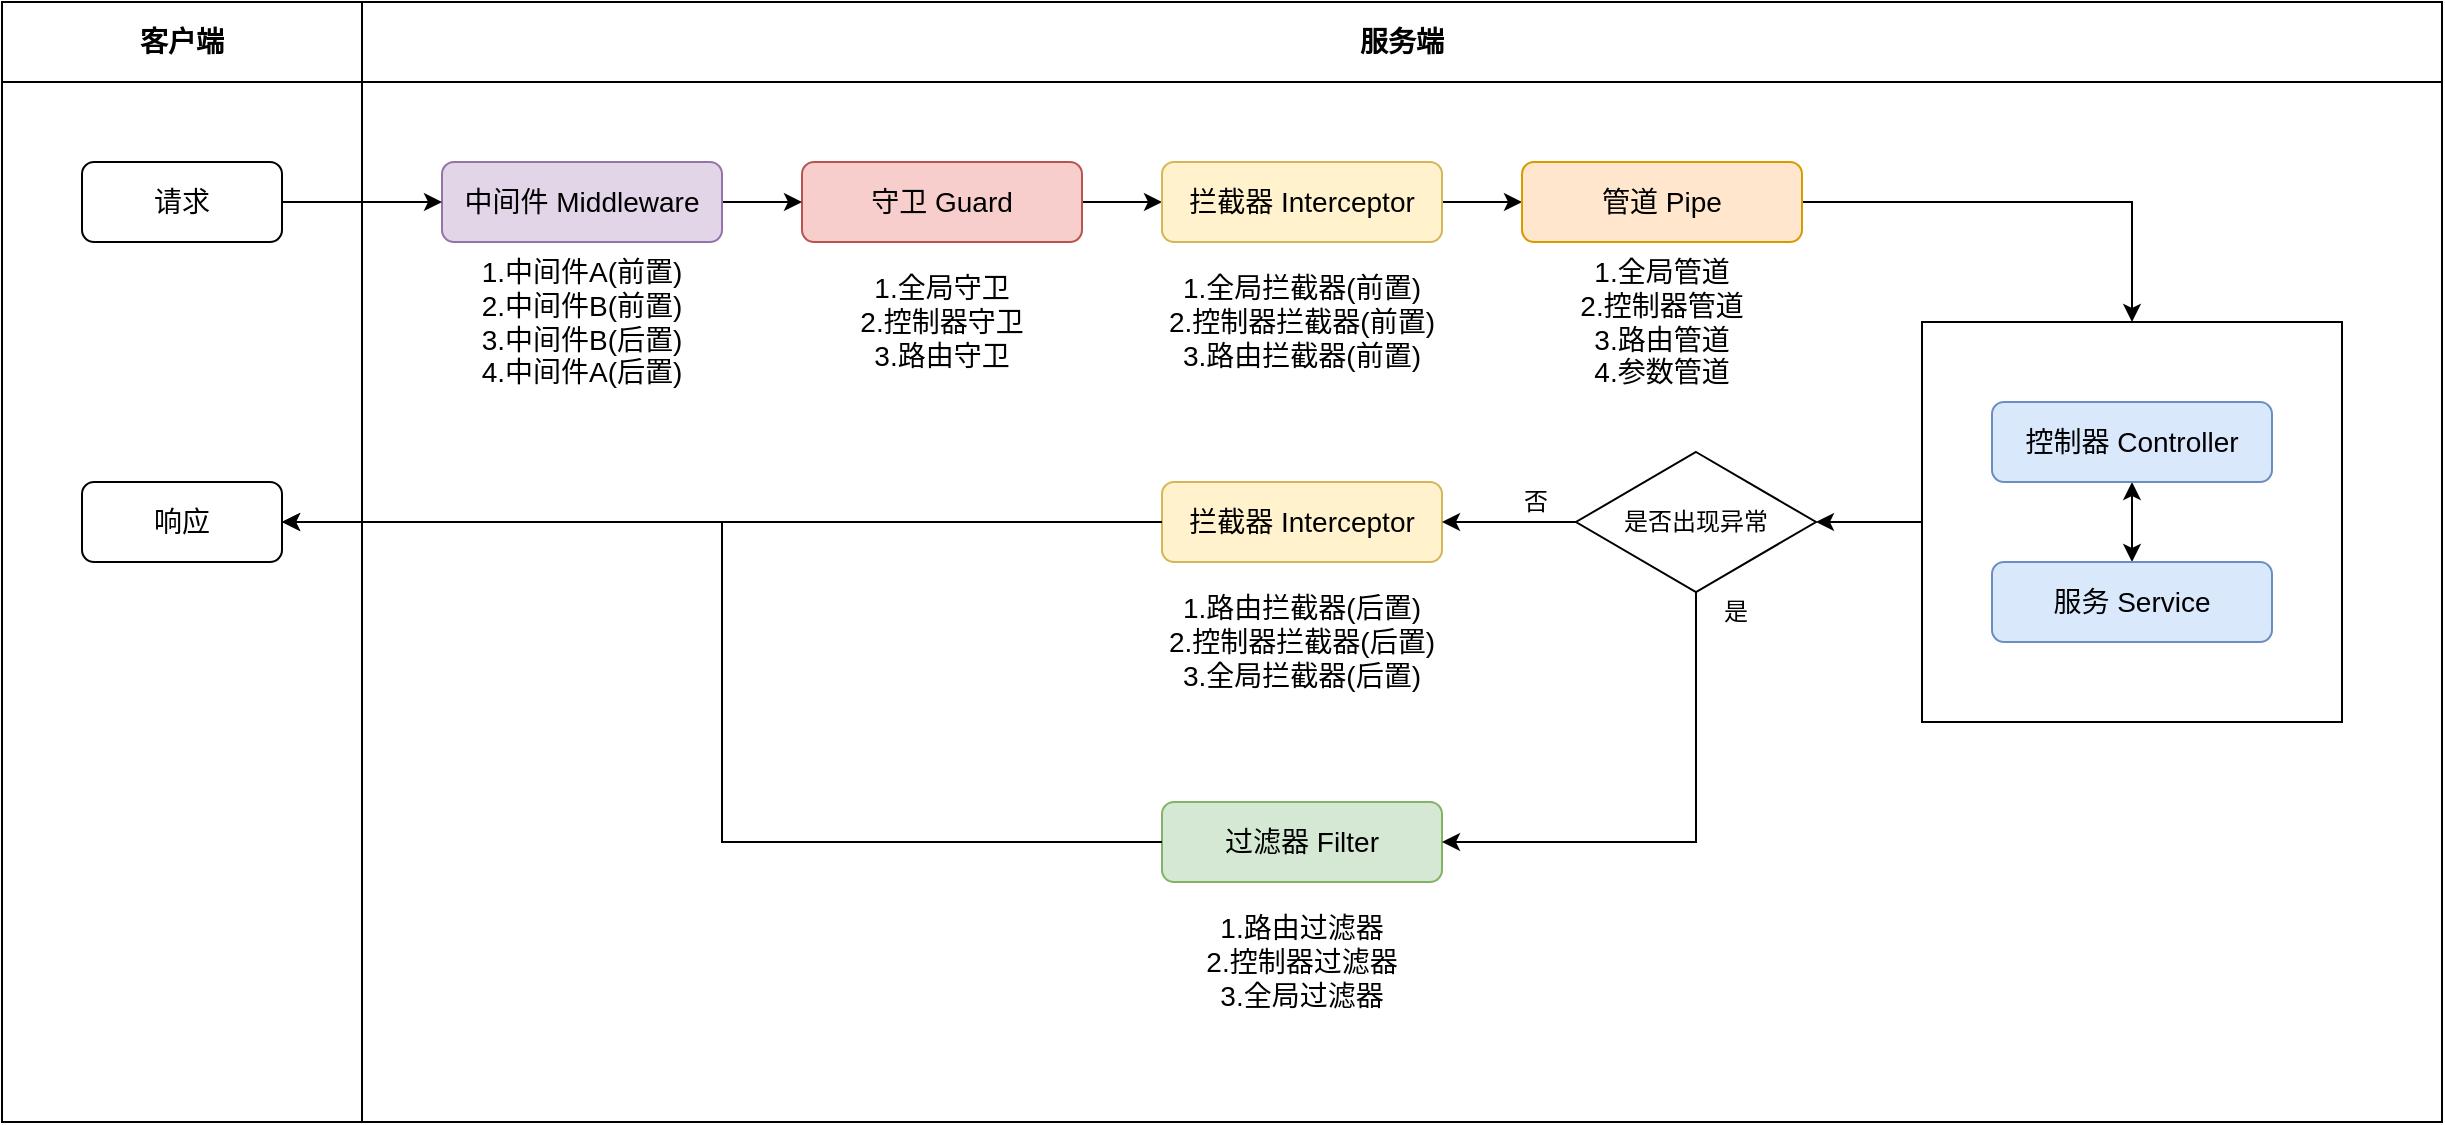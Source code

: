 <mxfile version="21.2.8" type="device">
  <diagram name="组件生命周期" id="w2PGsII3Qyh6_Afz6h3y">
    <mxGraphModel dx="1211" dy="693" grid="1" gridSize="10" guides="1" tooltips="1" connect="1" arrows="1" fold="1" page="1" pageScale="1" pageWidth="827" pageHeight="1169" math="0" shadow="0">
      <root>
        <mxCell id="0" />
        <mxCell id="1" parent="0" />
        <mxCell id="qWam_d40jL7fghSu2JPW-1" value="客户端" style="swimlane;whiteSpace=wrap;html=1;fontSize=14;startSize=40;" parent="1" vertex="1">
          <mxGeometry x="100" y="120" width="180" height="560" as="geometry" />
        </mxCell>
        <mxCell id="MU27MwdExiUZH9iUMWDe-1" value="请求" style="rounded=1;whiteSpace=wrap;html=1;fontSize=14;" parent="qWam_d40jL7fghSu2JPW-1" vertex="1">
          <mxGeometry x="40" y="80" width="100" height="40" as="geometry" />
        </mxCell>
        <mxCell id="MU27MwdExiUZH9iUMWDe-2" value="响应" style="rounded=1;whiteSpace=wrap;html=1;fontSize=14;" parent="qWam_d40jL7fghSu2JPW-1" vertex="1">
          <mxGeometry x="40" y="240" width="100" height="40" as="geometry" />
        </mxCell>
        <mxCell id="MU27MwdExiUZH9iUMWDe-3" value="服务端" style="swimlane;whiteSpace=wrap;html=1;fontSize=14;startSize=40;" parent="1" vertex="1">
          <mxGeometry x="280" y="120" width="1040" height="560" as="geometry" />
        </mxCell>
        <mxCell id="MU27MwdExiUZH9iUMWDe-12" style="edgeStyle=orthogonalEdgeStyle;rounded=0;orthogonalLoop=1;jettySize=auto;html=1;exitX=1;exitY=0.5;exitDx=0;exitDy=0;entryX=0;entryY=0.5;entryDx=0;entryDy=0;" parent="MU27MwdExiUZH9iUMWDe-3" source="MU27MwdExiUZH9iUMWDe-4" target="MU27MwdExiUZH9iUMWDe-5" edge="1">
          <mxGeometry relative="1" as="geometry" />
        </mxCell>
        <mxCell id="MU27MwdExiUZH9iUMWDe-4" value="守卫&amp;nbsp;Guard" style="rounded=1;whiteSpace=wrap;html=1;fontSize=14;fillColor=#f8cecc;strokeColor=#b85450;" parent="MU27MwdExiUZH9iUMWDe-3" vertex="1">
          <mxGeometry x="220" y="80" width="140" height="40" as="geometry" />
        </mxCell>
        <mxCell id="MU27MwdExiUZH9iUMWDe-13" style="edgeStyle=orthogonalEdgeStyle;rounded=0;orthogonalLoop=1;jettySize=auto;html=1;exitX=1;exitY=0.5;exitDx=0;exitDy=0;entryX=0;entryY=0.5;entryDx=0;entryDy=0;" parent="MU27MwdExiUZH9iUMWDe-3" source="MU27MwdExiUZH9iUMWDe-5" target="MU27MwdExiUZH9iUMWDe-6" edge="1">
          <mxGeometry relative="1" as="geometry" />
        </mxCell>
        <mxCell id="MU27MwdExiUZH9iUMWDe-5" value="拦截器 Interceptor" style="rounded=1;whiteSpace=wrap;html=1;fontSize=14;fillColor=#fff2cc;strokeColor=#d6b656;" parent="MU27MwdExiUZH9iUMWDe-3" vertex="1">
          <mxGeometry x="400" y="80" width="140" height="40" as="geometry" />
        </mxCell>
        <mxCell id="MU27MwdExiUZH9iUMWDe-26" style="edgeStyle=orthogonalEdgeStyle;rounded=0;orthogonalLoop=1;jettySize=auto;html=1;exitX=1;exitY=0.5;exitDx=0;exitDy=0;entryX=0.5;entryY=0;entryDx=0;entryDy=0;" parent="MU27MwdExiUZH9iUMWDe-3" source="MU27MwdExiUZH9iUMWDe-6" target="MU27MwdExiUZH9iUMWDe-19" edge="1">
          <mxGeometry relative="1" as="geometry" />
        </mxCell>
        <mxCell id="MU27MwdExiUZH9iUMWDe-6" value="管道 Pipe" style="rounded=1;whiteSpace=wrap;html=1;fontSize=14;fillColor=#ffe6cc;strokeColor=#d79b00;" parent="MU27MwdExiUZH9iUMWDe-3" vertex="1">
          <mxGeometry x="580" y="80" width="140" height="40" as="geometry" />
        </mxCell>
        <mxCell id="MU27MwdExiUZH9iUMWDe-9" value="拦截器 Interceptor" style="rounded=1;whiteSpace=wrap;html=1;fontSize=14;fillColor=#fff2cc;strokeColor=#d6b656;" parent="MU27MwdExiUZH9iUMWDe-3" vertex="1">
          <mxGeometry x="400" y="240" width="140" height="40" as="geometry" />
        </mxCell>
        <mxCell id="MU27MwdExiUZH9iUMWDe-10" value="过滤器 Filter" style="rounded=1;whiteSpace=wrap;html=1;fontSize=14;fillColor=#d5e8d4;strokeColor=#82b366;" parent="MU27MwdExiUZH9iUMWDe-3" vertex="1">
          <mxGeometry x="400" y="400" width="140" height="40" as="geometry" />
        </mxCell>
        <mxCell id="MU27MwdExiUZH9iUMWDe-31" style="edgeStyle=orthogonalEdgeStyle;rounded=0;orthogonalLoop=1;jettySize=auto;html=1;exitX=0;exitY=0.5;exitDx=0;exitDy=0;entryX=1;entryY=0.5;entryDx=0;entryDy=0;" parent="MU27MwdExiUZH9iUMWDe-3" source="MU27MwdExiUZH9iUMWDe-19" target="MU27MwdExiUZH9iUMWDe-30" edge="1">
          <mxGeometry relative="1" as="geometry" />
        </mxCell>
        <mxCell id="MU27MwdExiUZH9iUMWDe-19" value="" style="rounded=0;whiteSpace=wrap;html=1;fillColor=none;" parent="MU27MwdExiUZH9iUMWDe-3" vertex="1">
          <mxGeometry x="780" y="160" width="210" height="200" as="geometry" />
        </mxCell>
        <mxCell id="MU27MwdExiUZH9iUMWDe-22" style="edgeStyle=orthogonalEdgeStyle;rounded=0;orthogonalLoop=1;jettySize=auto;html=1;exitX=0.5;exitY=1;exitDx=0;exitDy=0;entryX=0.5;entryY=0;entryDx=0;entryDy=0;startArrow=classic;startFill=1;" parent="MU27MwdExiUZH9iUMWDe-3" source="MU27MwdExiUZH9iUMWDe-7" target="MU27MwdExiUZH9iUMWDe-8" edge="1">
          <mxGeometry relative="1" as="geometry" />
        </mxCell>
        <mxCell id="MU27MwdExiUZH9iUMWDe-7" value="控制器 Controller" style="rounded=1;whiteSpace=wrap;html=1;fontSize=14;fillColor=#dae8fc;strokeColor=#6c8ebf;" parent="MU27MwdExiUZH9iUMWDe-3" vertex="1">
          <mxGeometry x="815" y="200" width="140" height="40" as="geometry" />
        </mxCell>
        <mxCell id="MU27MwdExiUZH9iUMWDe-8" value="服务 Service" style="rounded=1;whiteSpace=wrap;html=1;fontSize=14;fillColor=#dae8fc;strokeColor=#6c8ebf;" parent="MU27MwdExiUZH9iUMWDe-3" vertex="1">
          <mxGeometry x="815" y="280" width="140" height="40" as="geometry" />
        </mxCell>
        <mxCell id="MU27MwdExiUZH9iUMWDe-32" style="edgeStyle=orthogonalEdgeStyle;rounded=0;orthogonalLoop=1;jettySize=auto;html=1;exitX=0;exitY=0.5;exitDx=0;exitDy=0;entryX=1;entryY=0.5;entryDx=0;entryDy=0;" parent="MU27MwdExiUZH9iUMWDe-3" source="MU27MwdExiUZH9iUMWDe-30" target="MU27MwdExiUZH9iUMWDe-9" edge="1">
          <mxGeometry relative="1" as="geometry" />
        </mxCell>
        <mxCell id="MU27MwdExiUZH9iUMWDe-33" style="edgeStyle=orthogonalEdgeStyle;rounded=0;orthogonalLoop=1;jettySize=auto;html=1;exitX=0.5;exitY=1;exitDx=0;exitDy=0;entryX=1;entryY=0.5;entryDx=0;entryDy=0;" parent="MU27MwdExiUZH9iUMWDe-3" source="MU27MwdExiUZH9iUMWDe-30" target="MU27MwdExiUZH9iUMWDe-10" edge="1">
          <mxGeometry relative="1" as="geometry" />
        </mxCell>
        <mxCell id="MU27MwdExiUZH9iUMWDe-30" value="是否出现异常" style="rhombus;whiteSpace=wrap;html=1;" parent="MU27MwdExiUZH9iUMWDe-3" vertex="1">
          <mxGeometry x="607" y="225" width="120" height="70" as="geometry" />
        </mxCell>
        <mxCell id="MU27MwdExiUZH9iUMWDe-35" value="是" style="text;html=1;strokeColor=none;fillColor=none;align=center;verticalAlign=middle;whiteSpace=wrap;rounded=0;" parent="MU27MwdExiUZH9iUMWDe-3" vertex="1">
          <mxGeometry x="667" y="295" width="40" height="20" as="geometry" />
        </mxCell>
        <mxCell id="MU27MwdExiUZH9iUMWDe-36" value="否" style="text;html=1;strokeColor=none;fillColor=none;align=center;verticalAlign=middle;whiteSpace=wrap;rounded=0;" parent="MU27MwdExiUZH9iUMWDe-3" vertex="1">
          <mxGeometry x="567" y="240" width="40" height="20" as="geometry" />
        </mxCell>
        <mxCell id="MU27MwdExiUZH9iUMWDe-37" value="&lt;div style=&quot;font-size: 14px;&quot;&gt;&lt;span style=&quot;background-color: initial; font-size: 14px;&quot;&gt;1.全局守卫&lt;/span&gt;&lt;br style=&quot;font-size: 14px;&quot;&gt;&lt;/div&gt;&lt;div style=&quot;font-size: 14px;&quot;&gt;&lt;span style=&quot;background-color: initial; font-size: 14px;&quot;&gt;2.控制器守卫&lt;/span&gt;&lt;/div&gt;&lt;div style=&quot;font-size: 14px;&quot;&gt;&lt;span style=&quot;background-color: initial; font-size: 14px;&quot;&gt;3.路由守卫&lt;/span&gt;&lt;/div&gt;" style="text;html=1;strokeColor=none;fillColor=none;align=center;verticalAlign=middle;whiteSpace=wrap;rounded=0;fontSize=14;labelPosition=center;verticalLabelPosition=middle;" parent="MU27MwdExiUZH9iUMWDe-3" vertex="1">
          <mxGeometry x="220" y="120" width="140" height="80" as="geometry" />
        </mxCell>
        <mxCell id="MU27MwdExiUZH9iUMWDe-39" value="&lt;div style=&quot;font-size: 14px;&quot;&gt;&lt;span style=&quot;background-color: initial; font-size: 14px;&quot;&gt;1.全局拦截器(前置)&lt;/span&gt;&lt;br style=&quot;font-size: 14px;&quot;&gt;&lt;/div&gt;&lt;div style=&quot;font-size: 14px;&quot;&gt;&lt;span style=&quot;background-color: initial; font-size: 14px;&quot;&gt;2.控制器拦截器(前置)&lt;/span&gt;&lt;/div&gt;&lt;div style=&quot;font-size: 14px;&quot;&gt;&lt;span style=&quot;background-color: initial; font-size: 14px;&quot;&gt;3.路由拦截器(前置)&lt;/span&gt;&lt;/div&gt;" style="text;html=1;strokeColor=none;fillColor=none;align=center;verticalAlign=middle;whiteSpace=wrap;rounded=0;fontSize=14;labelPosition=center;verticalLabelPosition=middle;" parent="MU27MwdExiUZH9iUMWDe-3" vertex="1">
          <mxGeometry x="400" y="120" width="140" height="80" as="geometry" />
        </mxCell>
        <mxCell id="MU27MwdExiUZH9iUMWDe-40" value="&lt;div style=&quot;font-size: 14px;&quot;&gt;&lt;span style=&quot;background-color: initial; font-size: 14px;&quot;&gt;1.全局管道&lt;/span&gt;&lt;br style=&quot;font-size: 14px;&quot;&gt;&lt;/div&gt;&lt;div style=&quot;font-size: 14px;&quot;&gt;&lt;span style=&quot;background-color: initial; font-size: 14px;&quot;&gt;2.控制器管道&lt;/span&gt;&lt;/div&gt;&lt;div style=&quot;font-size: 14px;&quot;&gt;&lt;span style=&quot;background-color: initial; font-size: 14px;&quot;&gt;3.路由管道&lt;/span&gt;&lt;/div&gt;&lt;div style=&quot;font-size: 14px;&quot;&gt;&lt;span style=&quot;background-color: initial; font-size: 14px;&quot;&gt;4.参数管道&lt;/span&gt;&lt;/div&gt;" style="text;html=1;strokeColor=none;fillColor=none;align=center;verticalAlign=middle;whiteSpace=wrap;rounded=0;fontSize=14;labelPosition=center;verticalLabelPosition=middle;" parent="MU27MwdExiUZH9iUMWDe-3" vertex="1">
          <mxGeometry x="580" y="120" width="140" height="80" as="geometry" />
        </mxCell>
        <mxCell id="MU27MwdExiUZH9iUMWDe-41" value="&lt;div style=&quot;font-size: 14px;&quot;&gt;&lt;span style=&quot;background-color: initial; font-size: 14px;&quot;&gt;1.路由拦截器(后置)&lt;/span&gt;&lt;br style=&quot;font-size: 14px;&quot;&gt;&lt;/div&gt;&lt;div style=&quot;font-size: 14px;&quot;&gt;&lt;span style=&quot;background-color: initial; font-size: 14px;&quot;&gt;2.控制器拦截器(后置)&lt;/span&gt;&lt;/div&gt;&lt;div style=&quot;font-size: 14px;&quot;&gt;&lt;span style=&quot;background-color: initial; font-size: 14px;&quot;&gt;3.全局拦截器(后置)&lt;/span&gt;&lt;/div&gt;" style="text;html=1;strokeColor=none;fillColor=none;align=center;verticalAlign=middle;whiteSpace=wrap;rounded=0;fontSize=14;labelPosition=center;verticalLabelPosition=middle;" parent="MU27MwdExiUZH9iUMWDe-3" vertex="1">
          <mxGeometry x="400" y="280" width="140" height="80" as="geometry" />
        </mxCell>
        <mxCell id="MU27MwdExiUZH9iUMWDe-42" value="&lt;div style=&quot;font-size: 14px;&quot;&gt;&lt;span style=&quot;background-color: initial; font-size: 14px;&quot;&gt;1.路由过滤器&lt;/span&gt;&lt;br style=&quot;font-size: 14px;&quot;&gt;&lt;/div&gt;&lt;div style=&quot;font-size: 14px;&quot;&gt;&lt;span style=&quot;background-color: initial; font-size: 14px;&quot;&gt;2.控制器过滤器&lt;/span&gt;&lt;/div&gt;&lt;div style=&quot;font-size: 14px;&quot;&gt;&lt;span style=&quot;background-color: initial; font-size: 14px;&quot;&gt;3.全局过滤器&lt;/span&gt;&lt;/div&gt;" style="text;html=1;strokeColor=none;fillColor=none;align=center;verticalAlign=middle;whiteSpace=wrap;rounded=0;fontSize=14;labelPosition=center;verticalLabelPosition=middle;" parent="MU27MwdExiUZH9iUMWDe-3" vertex="1">
          <mxGeometry x="400" y="440" width="140" height="80" as="geometry" />
        </mxCell>
        <mxCell id="Zha-xN243PHsIEPVsdiP-2" style="edgeStyle=orthogonalEdgeStyle;rounded=0;orthogonalLoop=1;jettySize=auto;html=1;exitX=1;exitY=0.5;exitDx=0;exitDy=0;entryX=0;entryY=0.5;entryDx=0;entryDy=0;" parent="MU27MwdExiUZH9iUMWDe-3" source="Zha-xN243PHsIEPVsdiP-1" target="MU27MwdExiUZH9iUMWDe-4" edge="1">
          <mxGeometry relative="1" as="geometry" />
        </mxCell>
        <mxCell id="Zha-xN243PHsIEPVsdiP-1" value="中间件&amp;nbsp;Middleware" style="rounded=1;whiteSpace=wrap;html=1;fontSize=14;fillColor=#e1d5e7;strokeColor=#9673a6;" parent="MU27MwdExiUZH9iUMWDe-3" vertex="1">
          <mxGeometry x="40" y="80" width="140" height="40" as="geometry" />
        </mxCell>
        <mxCell id="Zha-xN243PHsIEPVsdiP-4" value="&lt;div style=&quot;font-size: 14px;&quot;&gt;&lt;div style=&quot;border-color: var(--border-color);&quot;&gt;1.中间件A(前置)&lt;br style=&quot;border-color: var(--border-color);&quot;&gt;&lt;/div&gt;&lt;div style=&quot;border-color: var(--border-color);&quot;&gt;&lt;span style=&quot;border-color: var(--border-color); background-color: initial;&quot;&gt;2.中间件B(前置)&lt;/span&gt;&lt;/div&gt;&lt;div style=&quot;border-color: var(--border-color);&quot;&gt;&lt;span style=&quot;border-color: var(--border-color); background-color: initial;&quot;&gt;3.中间件B(后置)&lt;/span&gt;&lt;/div&gt;&lt;div style=&quot;border-color: var(--border-color);&quot;&gt;&lt;span style=&quot;border-color: var(--border-color); background-color: initial;&quot;&gt;4.中间件A(后置)&lt;br&gt;&lt;/span&gt;&lt;/div&gt;&lt;/div&gt;" style="text;html=1;strokeColor=none;fillColor=none;align=center;verticalAlign=middle;whiteSpace=wrap;rounded=0;fontSize=14;labelPosition=center;verticalLabelPosition=middle;" parent="MU27MwdExiUZH9iUMWDe-3" vertex="1">
          <mxGeometry x="40" y="120" width="140" height="80" as="geometry" />
        </mxCell>
        <mxCell id="MU27MwdExiUZH9iUMWDe-29" style="edgeStyle=orthogonalEdgeStyle;rounded=0;orthogonalLoop=1;jettySize=auto;html=1;exitX=0;exitY=0.5;exitDx=0;exitDy=0;" parent="1" source="MU27MwdExiUZH9iUMWDe-9" target="MU27MwdExiUZH9iUMWDe-2" edge="1">
          <mxGeometry relative="1" as="geometry" />
        </mxCell>
        <mxCell id="MU27MwdExiUZH9iUMWDe-34" style="edgeStyle=orthogonalEdgeStyle;rounded=0;orthogonalLoop=1;jettySize=auto;html=1;exitX=0;exitY=0.5;exitDx=0;exitDy=0;entryX=1;entryY=0.5;entryDx=0;entryDy=0;" parent="1" source="MU27MwdExiUZH9iUMWDe-10" target="MU27MwdExiUZH9iUMWDe-2" edge="1">
          <mxGeometry relative="1" as="geometry" />
        </mxCell>
        <mxCell id="Zha-xN243PHsIEPVsdiP-3" style="edgeStyle=orthogonalEdgeStyle;rounded=0;orthogonalLoop=1;jettySize=auto;html=1;exitX=1;exitY=0.5;exitDx=0;exitDy=0;entryX=0;entryY=0.5;entryDx=0;entryDy=0;" parent="1" source="MU27MwdExiUZH9iUMWDe-1" target="Zha-xN243PHsIEPVsdiP-1" edge="1">
          <mxGeometry relative="1" as="geometry" />
        </mxCell>
      </root>
    </mxGraphModel>
  </diagram>
</mxfile>
